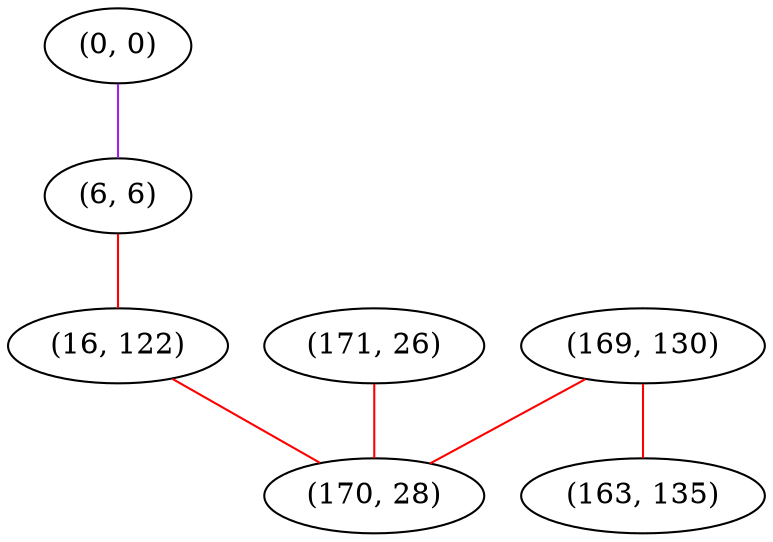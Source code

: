 graph "" {
"(0, 0)";
"(6, 6)";
"(169, 130)";
"(171, 26)";
"(16, 122)";
"(163, 135)";
"(170, 28)";
"(0, 0)" -- "(6, 6)"  [color=purple, key=0, weight=4];
"(6, 6)" -- "(16, 122)"  [color=red, key=0, weight=1];
"(169, 130)" -- "(163, 135)"  [color=red, key=0, weight=1];
"(169, 130)" -- "(170, 28)"  [color=red, key=0, weight=1];
"(171, 26)" -- "(170, 28)"  [color=red, key=0, weight=1];
"(16, 122)" -- "(170, 28)"  [color=red, key=0, weight=1];
}
